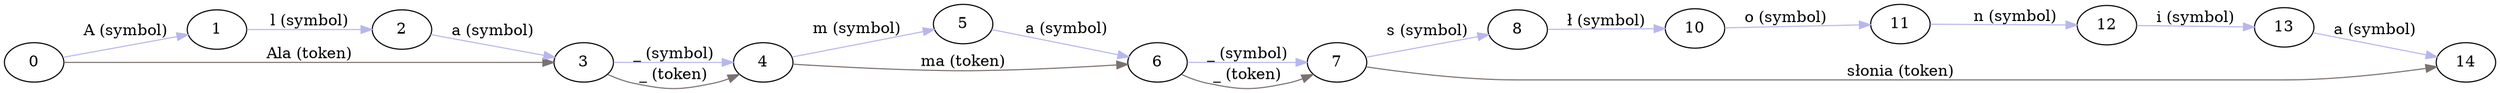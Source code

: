 digraph G {
rankdir=LR
0 -> 1 [label="A (symbol)"color="#b8b7ec"]
1 -> 2 [label="l (symbol)"color="#b8b7ec"]
2 -> 3 [label="a (symbol)"color="#b8b7ec"]
0 -> 3 [label="Ala (token)"color="#7a726e"]
3 -> 4 [label="_ (symbol)"color="#b8b7ec"]
3 -> 4 [label="_ (token)"color="#7a726e"]
4 -> 5 [label="m (symbol)"color="#b8b7ec"]
5 -> 6 [label="a (symbol)"color="#b8b7ec"]
4 -> 6 [label="ma (token)"color="#7a726e"]
6 -> 7 [label="_ (symbol)"color="#b8b7ec"]
6 -> 7 [label="_ (token)"color="#7a726e"]
7 -> 8 [label="s (symbol)"color="#b8b7ec"]
8 -> 10 [label="ł (symbol)"color="#b8b7ec"]
10 -> 11 [label="o (symbol)"color="#b8b7ec"]
11 -> 12 [label="n (symbol)"color="#b8b7ec"]
12 -> 13 [label="i (symbol)"color="#b8b7ec"]
13 -> 14 [label="a (symbol)"color="#b8b7ec"]
7 -> 14 [label="słonia (token)"color="#7a726e"]
}
